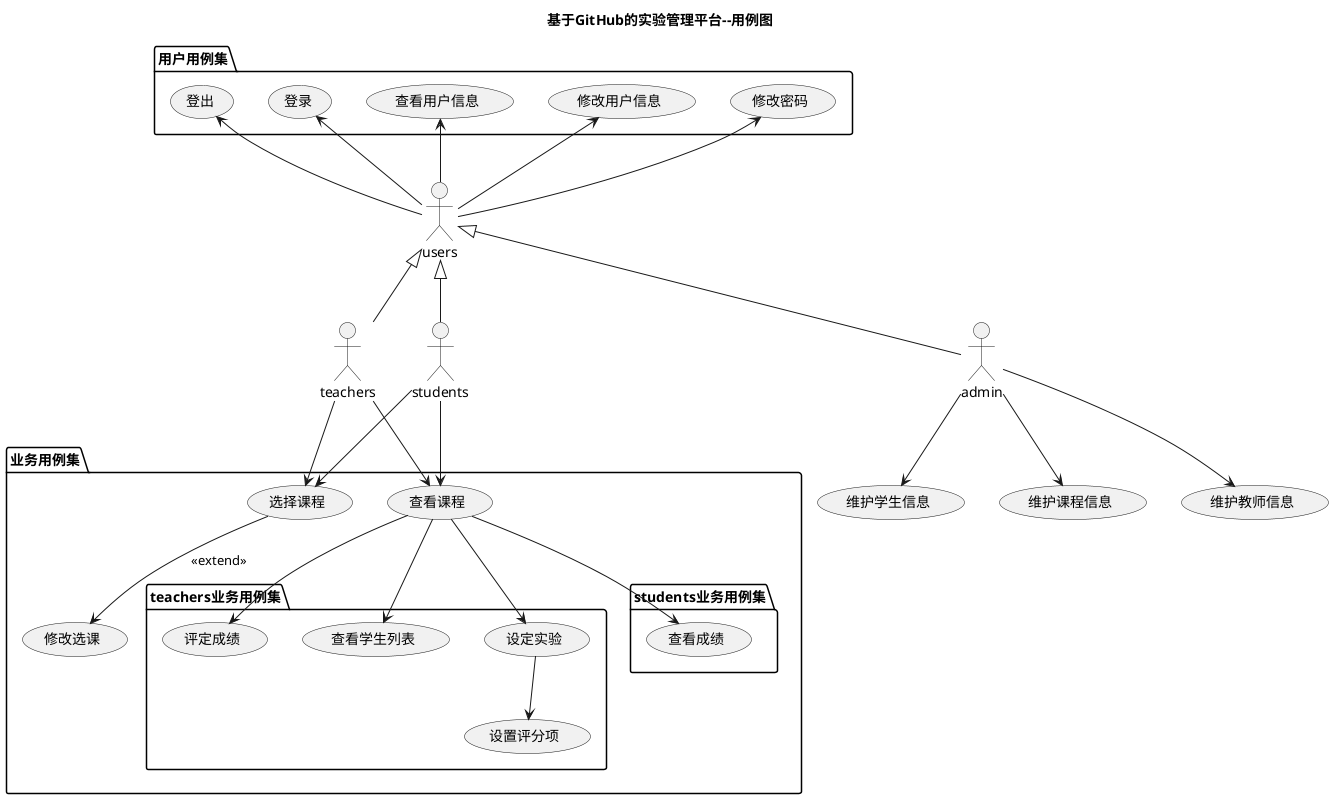 @startuml
title 基于GitHub的实验管理平台--用例图
actor users
actor teachers
actor students
actor admin
users <|-- teachers
users <|-- students
users <|-- admin
package 用户用例集{
users -up-> (修改密码)
users -up-> (修改用户信息)
users -up-> (查看用户信息)
users -up-> (登录)
users -up-> (登出)
}
package 业务用例集{
teachers --> (选择课程)
students --> (选择课程)
(选择课程) -down-> (修改选课):<<extend>>
teachers -down-> (查看课程)
package teachers业务用例集{
(查看课程) -down-> (设定实验)
(设定实验) -down-> (设置评分项)
(查看课程)-down-> (评定成绩)
(查看课程) -down-> (查看学生列表)
}
package students业务用例集{
students -down-> (查看课程)
(查看课程) --> (查看成绩)
}
}

admin --> (维护课程信息)
admin --> (维护教师信息)
admin --> (维护学生信息)
@enduml